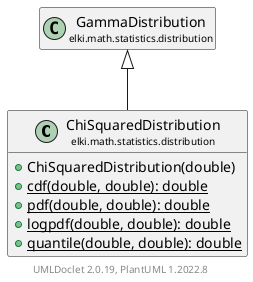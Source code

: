 @startuml
    remove .*\.(Instance|Par|Parameterizer|Factory)$
    set namespaceSeparator none
    hide empty fields
    hide empty methods

    class "<size:14>ChiSquaredDistribution\n<size:10>elki.math.statistics.distribution" as elki.math.statistics.distribution.ChiSquaredDistribution [[ChiSquaredDistribution.html]] {
        +ChiSquaredDistribution(double)
        {static} +cdf(double, double): double
        {static} +pdf(double, double): double
        {static} +logpdf(double, double): double
        {static} +quantile(double, double): double
    }

    class "<size:14>GammaDistribution\n<size:10>elki.math.statistics.distribution" as elki.math.statistics.distribution.GammaDistribution [[GammaDistribution.html]]
    class "<size:14>ChiSquaredDistribution.Par\n<size:10>elki.math.statistics.distribution" as elki.math.statistics.distribution.ChiSquaredDistribution.Par [[ChiSquaredDistribution.Par.html]]

    elki.math.statistics.distribution.GammaDistribution <|-- elki.math.statistics.distribution.ChiSquaredDistribution
    elki.math.statistics.distribution.ChiSquaredDistribution +-- elki.math.statistics.distribution.ChiSquaredDistribution.Par

    center footer UMLDoclet 2.0.19, PlantUML 1.2022.8
@enduml
